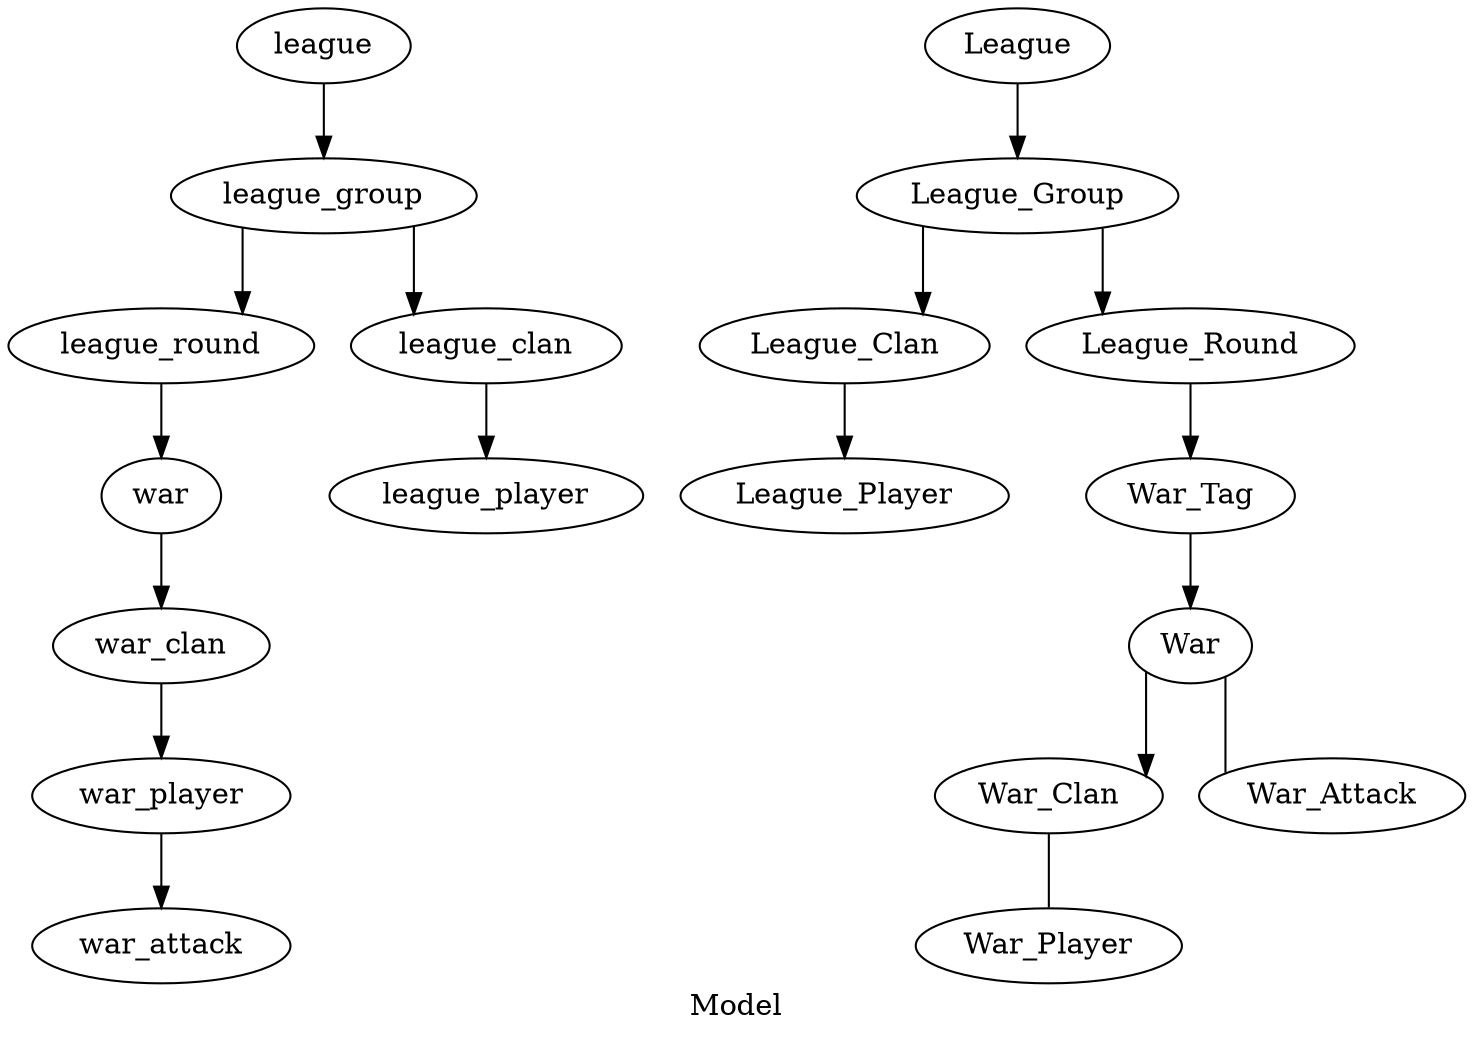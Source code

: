 
digraph {
	label = "Model"
	splines ="ortho"
	league -> league_group -> league_round
    league_group -> league_clan
    league_clan -> league_player
	league_round -> war
	war -> war_clan -> war_player
	war_player -> war_attack
    edge [class=one2many]
	League -> League_Group
    League_Group -> League_Clan
    League_Clan -> League_Player
    League_Group -> League_Round
    League_Round -> War_Tag -> War
    War -> War_Clan
    edge [arrowhead=none, arrowtail=none, dir=both]

    War_Clan -> War_Player
    War -> War_Attack

}

